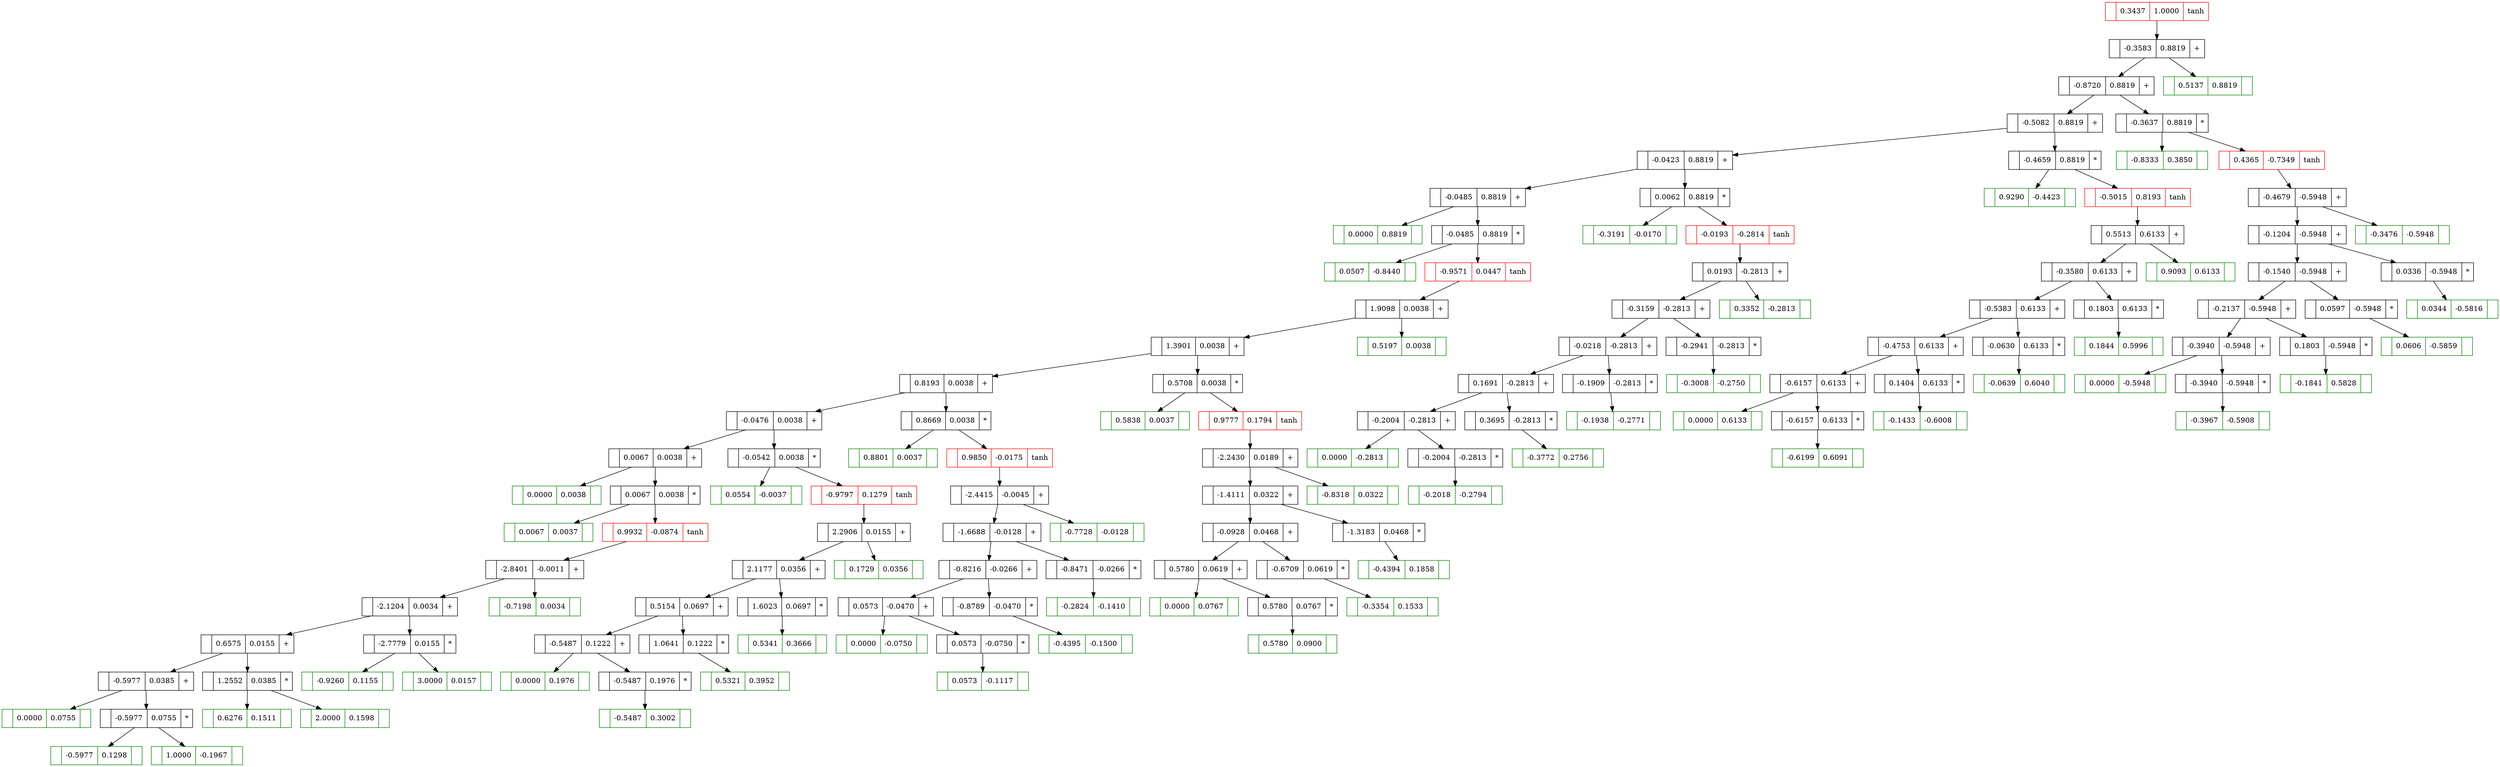 digraph Micrograd { 
	"6db96063-680b-4f47-a502-0a48ed81bef8"[color="#FF0000",fillcolor="#808080",label="|0.3437|1.0000|tanh",shape=record]; 
	"8861aecb-b599-48b4-8971-963dce102ab8"[label="|-0.3583|0.8819|+",shape=record]; 
	"0ee359b6-5235-4ccc-8478-c5ff5d8fc0f2"[label="|-0.8720|0.8819|+",shape=record]; 
	"89915a42-618b-4920-ac4d-474ba1a1aa4d"[label="|-0.5082|0.8819|+",shape=record]; 
	"2757b1c3-305e-45a8-ad26-96e0b1efef27"[label="|-0.0423|0.8819|+",shape=record]; 
	"ad8e3b96-8b72-46db-99fd-c04509ef0c6c"[label="|-0.0485|0.8819|+",shape=record]; 
	"7d6a7b1a-4c4b-41cd-ac8c-b6e815535701"[color="#008000",fillcolor="#90EE90",label="|0.0000|0.8819|",shape=record]; 
	"ad8e3b96-8b72-46db-99fd-c04509ef0c6c" -> "7d6a7b1a-4c4b-41cd-ac8c-b6e815535701"; 
	"0730da5b-1dfe-43dc-8a87-3baaeb3b1c89"[label="|-0.0485|0.8819|*",shape=record]; 
	"a0f3ca20-e826-4416-b123-9761197ee68c"[color="#008000",fillcolor="#90EE90",label="|0.0507|-0.8440|",shape=record]; 
	"0730da5b-1dfe-43dc-8a87-3baaeb3b1c89" -> "a0f3ca20-e826-4416-b123-9761197ee68c"; 
	"058b2f82-7b12-495a-8a9a-22de0d54fbea"[color="#FF0000",fillcolor="#808080",label="|-0.9571|0.0447|tanh",shape=record]; 
	"2c5f7bac-6acc-4d92-b5d1-ec29d1d03b9f"[label="|1.9098|0.0038|+",shape=record]; 
	"27f3c12b-ad62-413f-a462-3d87f0848fc4"[label="|1.3901|0.0038|+",shape=record]; 
	"1fe0c403-8de4-4116-9b94-8273778ab8be"[label="|0.8193|0.0038|+",shape=record]; 
	"8f33a04f-84f2-408b-aaff-244732445fba"[label="|-0.0476|0.0038|+",shape=record]; 
	"4808a704-7f13-46ab-9c56-5d396b057085"[label="|0.0067|0.0038|+",shape=record]; 
	"6cfa0a39-7f58-44b8-b035-61f4b7501a3e"[color="#008000",fillcolor="#90EE90",label="|0.0000|0.0038|",shape=record]; 
	"4808a704-7f13-46ab-9c56-5d396b057085" -> "6cfa0a39-7f58-44b8-b035-61f4b7501a3e"; 
	"8054ec73-9bb5-4d89-9de9-4085502f6177"[label="|0.0067|0.0038|*",shape=record]; 
	"8abc7345-b751-4230-86b4-f8d68141b68d"[color="#008000",fillcolor="#90EE90",label="|0.0067|0.0037|",shape=record]; 
	"8054ec73-9bb5-4d89-9de9-4085502f6177" -> "8abc7345-b751-4230-86b4-f8d68141b68d"; 
	"faca8ccf-31a2-4174-ad83-e533d8e1079a"[color="#FF0000",fillcolor="#808080",label="|0.9932|-0.0874|tanh",shape=record]; 
	"49c107ce-745e-4a37-a115-8fa4e4a53895"[label="|-2.8401|-0.0011|+",shape=record]; 
	"d854b668-7fdb-4701-ae11-11e885b05eea"[label="|-2.1204|0.0034|+",shape=record]; 
	"71eab1f6-e00c-48a1-ab7f-464348120c43"[label="|0.6575|0.0155|+",shape=record]; 
	"41cad9ac-d6bb-4fb7-b415-3c3c13d49266"[label="|-0.5977|0.0385|+",shape=record]; 
	"40678059-3c19-410a-bd8d-f2e1edf31e65"[color="#008000",fillcolor="#90EE90",label="|0.0000|0.0755|",shape=record]; 
	"41cad9ac-d6bb-4fb7-b415-3c3c13d49266" -> "40678059-3c19-410a-bd8d-f2e1edf31e65"; 
	"2063a668-a24a-4887-a204-bd9c6f89c587"[label="|-0.5977|0.0755|*",shape=record]; 
	"9a0e4d4b-715b-4018-be6b-a37fe52f2cf9"[color="#008000",fillcolor="#90EE90",label="|-0.5977|0.1298|",shape=record]; 
	"2063a668-a24a-4887-a204-bd9c6f89c587" -> "9a0e4d4b-715b-4018-be6b-a37fe52f2cf9"; 
	"ccb8fac3-3b38-4ade-8aa8-79360354fbbd"[color="#008000",fillcolor="#90EE90",label="|1.0000|-0.1967|",shape=record]; 
	"2063a668-a24a-4887-a204-bd9c6f89c587" -> "ccb8fac3-3b38-4ade-8aa8-79360354fbbd"; 
	"41cad9ac-d6bb-4fb7-b415-3c3c13d49266" -> "2063a668-a24a-4887-a204-bd9c6f89c587"; 
	"71eab1f6-e00c-48a1-ab7f-464348120c43" -> "41cad9ac-d6bb-4fb7-b415-3c3c13d49266"; 
	"2a419690-a50c-4531-9def-46467be3d6c8"[label="|1.2552|0.0385|*",shape=record]; 
	"4f10d8a4-1215-4c66-bfe0-02dd23330db6"[color="#008000",fillcolor="#90EE90",label="|0.6276|0.1511|",shape=record]; 
	"2a419690-a50c-4531-9def-46467be3d6c8" -> "4f10d8a4-1215-4c66-bfe0-02dd23330db6"; 
	"d681ff35-db98-4131-9042-8bd17eeeac4e"[color="#008000",fillcolor="#90EE90",label="|2.0000|0.1598|",shape=record]; 
	"2a419690-a50c-4531-9def-46467be3d6c8" -> "d681ff35-db98-4131-9042-8bd17eeeac4e"; 
	"71eab1f6-e00c-48a1-ab7f-464348120c43" -> "2a419690-a50c-4531-9def-46467be3d6c8"; 
	"d854b668-7fdb-4701-ae11-11e885b05eea" -> "71eab1f6-e00c-48a1-ab7f-464348120c43"; 
	"7efbaad0-699f-4d3d-9d07-b6e499deb483"[label="|-2.7779|0.0155|*",shape=record]; 
	"a7569c93-4fc5-4d88-9591-ff214b47d22e"[color="#008000",fillcolor="#90EE90",label="|-0.9260|0.1155|",shape=record]; 
	"7efbaad0-699f-4d3d-9d07-b6e499deb483" -> "a7569c93-4fc5-4d88-9591-ff214b47d22e"; 
	"ec22a1a4-5660-46c7-b1bf-70d46367c880"[color="#008000",fillcolor="#90EE90",label="|3.0000|0.0157|",shape=record]; 
	"7efbaad0-699f-4d3d-9d07-b6e499deb483" -> "ec22a1a4-5660-46c7-b1bf-70d46367c880"; 
	"d854b668-7fdb-4701-ae11-11e885b05eea" -> "7efbaad0-699f-4d3d-9d07-b6e499deb483"; 
	"49c107ce-745e-4a37-a115-8fa4e4a53895" -> "d854b668-7fdb-4701-ae11-11e885b05eea"; 
	"92ccbbdc-ba03-4908-94ac-a4d559d86afb"[color="#008000",fillcolor="#90EE90",label="|-0.7198|0.0034|",shape=record]; 
	"49c107ce-745e-4a37-a115-8fa4e4a53895" -> "92ccbbdc-ba03-4908-94ac-a4d559d86afb"; 
	"faca8ccf-31a2-4174-ad83-e533d8e1079a" -> "49c107ce-745e-4a37-a115-8fa4e4a53895"; 
	"8054ec73-9bb5-4d89-9de9-4085502f6177" -> "faca8ccf-31a2-4174-ad83-e533d8e1079a"; 
	"4808a704-7f13-46ab-9c56-5d396b057085" -> "8054ec73-9bb5-4d89-9de9-4085502f6177"; 
	"8f33a04f-84f2-408b-aaff-244732445fba" -> "4808a704-7f13-46ab-9c56-5d396b057085"; 
	"262200ff-6da9-48f5-a893-d8c5c764f200"[label="|-0.0542|0.0038|*",shape=record]; 
	"8897bc01-2fa2-4a8d-ba2c-a5dbcb707a5d"[color="#008000",fillcolor="#90EE90",label="|0.0554|-0.0037|",shape=record]; 
	"262200ff-6da9-48f5-a893-d8c5c764f200" -> "8897bc01-2fa2-4a8d-ba2c-a5dbcb707a5d"; 
	"8635aae1-b295-481b-92dd-9d4bb2ba8a5c"[color="#FF0000",fillcolor="#808080",label="|-0.9797|0.1279|tanh",shape=record]; 
	"9cfeda1a-2eff-471c-bc59-f258bc2395f3"[label="|2.2906|0.0155|+",shape=record]; 
	"5437d9e6-f806-4508-b263-2a8a2584c3a0"[label="|2.1177|0.0356|+",shape=record]; 
	"d500e344-e969-4dd7-afbc-dca64d82e8f1"[label="|0.5154|0.0697|+",shape=record]; 
	"7fe1ec9b-ef43-4a09-9138-07de8a0afb96"[label="|-0.5487|0.1222|+",shape=record]; 
	"810b66eb-138c-4abf-bb1d-882808604430"[color="#008000",fillcolor="#90EE90",label="|0.0000|0.1976|",shape=record]; 
	"7fe1ec9b-ef43-4a09-9138-07de8a0afb96" -> "810b66eb-138c-4abf-bb1d-882808604430"; 
	"1c9dd929-e838-4fa2-b8b3-354b422d86ee"[label="|-0.5487|0.1976|*",shape=record]; 
	"e6f0d7d0-87c6-4700-9221-f0a1d2006a18"[color="#008000",fillcolor="#90EE90",label="|-0.5487|0.3002|",shape=record]; 
	"1c9dd929-e838-4fa2-b8b3-354b422d86ee" -> "e6f0d7d0-87c6-4700-9221-f0a1d2006a18"; 
	"7fe1ec9b-ef43-4a09-9138-07de8a0afb96" -> "1c9dd929-e838-4fa2-b8b3-354b422d86ee"; 
	"d500e344-e969-4dd7-afbc-dca64d82e8f1" -> "7fe1ec9b-ef43-4a09-9138-07de8a0afb96"; 
	"3e52cc52-cc17-4220-a62c-2fb65f169d7c"[label="|1.0641|0.1222|*",shape=record]; 
	"17ac85f9-a19a-4944-96bd-794d9430de55"[color="#008000",fillcolor="#90EE90",label="|0.5321|0.3952|",shape=record]; 
	"3e52cc52-cc17-4220-a62c-2fb65f169d7c" -> "17ac85f9-a19a-4944-96bd-794d9430de55"; 
	"d500e344-e969-4dd7-afbc-dca64d82e8f1" -> "3e52cc52-cc17-4220-a62c-2fb65f169d7c"; 
	"5437d9e6-f806-4508-b263-2a8a2584c3a0" -> "d500e344-e969-4dd7-afbc-dca64d82e8f1"; 
	"a2ce4fe5-37a1-4749-b16e-3c7a4fe06d46"[label="|1.6023|0.0697|*",shape=record]; 
	"7f00a9e5-dfdc-4dc2-8e9c-b06f487e2681"[color="#008000",fillcolor="#90EE90",label="|0.5341|0.3666|",shape=record]; 
	"a2ce4fe5-37a1-4749-b16e-3c7a4fe06d46" -> "7f00a9e5-dfdc-4dc2-8e9c-b06f487e2681"; 
	"5437d9e6-f806-4508-b263-2a8a2584c3a0" -> "a2ce4fe5-37a1-4749-b16e-3c7a4fe06d46"; 
	"9cfeda1a-2eff-471c-bc59-f258bc2395f3" -> "5437d9e6-f806-4508-b263-2a8a2584c3a0"; 
	"94938676-c5fd-484e-8bc6-106e07341362"[color="#008000",fillcolor="#90EE90",label="|0.1729|0.0356|",shape=record]; 
	"9cfeda1a-2eff-471c-bc59-f258bc2395f3" -> "94938676-c5fd-484e-8bc6-106e07341362"; 
	"8635aae1-b295-481b-92dd-9d4bb2ba8a5c" -> "9cfeda1a-2eff-471c-bc59-f258bc2395f3"; 
	"262200ff-6da9-48f5-a893-d8c5c764f200" -> "8635aae1-b295-481b-92dd-9d4bb2ba8a5c"; 
	"8f33a04f-84f2-408b-aaff-244732445fba" -> "262200ff-6da9-48f5-a893-d8c5c764f200"; 
	"1fe0c403-8de4-4116-9b94-8273778ab8be" -> "8f33a04f-84f2-408b-aaff-244732445fba"; 
	"4ad78f67-12be-4d4e-af86-e05f1cb088f7"[label="|0.8669|0.0038|*",shape=record]; 
	"7f5ca05e-e14e-4279-9545-677084167f7c"[color="#008000",fillcolor="#90EE90",label="|0.8801|0.0037|",shape=record]; 
	"4ad78f67-12be-4d4e-af86-e05f1cb088f7" -> "7f5ca05e-e14e-4279-9545-677084167f7c"; 
	"bbaa12bb-838b-48d3-a9f4-04006e3c0be6"[color="#FF0000",fillcolor="#808080",label="|0.9850|-0.0175|tanh",shape=record]; 
	"44d8c334-fb74-4dc2-af54-fd01c762fbe1"[label="|-2.4415|-0.0045|+",shape=record]; 
	"014306cd-9a4a-48e1-9068-7e16389f9476"[label="|-1.6688|-0.0128|+",shape=record]; 
	"040996ab-9dc4-4b77-86c6-2a7aea88580c"[label="|-0.8216|-0.0266|+",shape=record]; 
	"1f28b105-49fd-41ca-9197-c692ac553cd1"[label="|0.0573|-0.0470|+",shape=record]; 
	"124d7243-1b5e-4f52-a8ab-aaf39b0fcad6"[color="#008000",fillcolor="#90EE90",label="|0.0000|-0.0750|",shape=record]; 
	"1f28b105-49fd-41ca-9197-c692ac553cd1" -> "124d7243-1b5e-4f52-a8ab-aaf39b0fcad6"; 
	"e09696e5-a3c3-4cab-b5ec-ed80c9b08d7a"[label="|0.0573|-0.0750|*",shape=record]; 
	"07a87208-0826-46fa-99f1-99f5e8b63c2d"[color="#008000",fillcolor="#90EE90",label="|0.0573|-0.1117|",shape=record]; 
	"e09696e5-a3c3-4cab-b5ec-ed80c9b08d7a" -> "07a87208-0826-46fa-99f1-99f5e8b63c2d"; 
	"1f28b105-49fd-41ca-9197-c692ac553cd1" -> "e09696e5-a3c3-4cab-b5ec-ed80c9b08d7a"; 
	"040996ab-9dc4-4b77-86c6-2a7aea88580c" -> "1f28b105-49fd-41ca-9197-c692ac553cd1"; 
	"40f8c22a-ef3d-4c77-8f03-a727e7a414fd"[label="|-0.8789|-0.0470|*",shape=record]; 
	"2830fcb5-3dd7-4e5b-a044-331ef5360785"[color="#008000",fillcolor="#90EE90",label="|-0.4395|-0.1500|",shape=record]; 
	"40f8c22a-ef3d-4c77-8f03-a727e7a414fd" -> "2830fcb5-3dd7-4e5b-a044-331ef5360785"; 
	"040996ab-9dc4-4b77-86c6-2a7aea88580c" -> "40f8c22a-ef3d-4c77-8f03-a727e7a414fd"; 
	"014306cd-9a4a-48e1-9068-7e16389f9476" -> "040996ab-9dc4-4b77-86c6-2a7aea88580c"; 
	"cd46bd1d-4709-408f-8df7-6ce6c692bb66"[label="|-0.8471|-0.0266|*",shape=record]; 
	"29aed95a-4388-4db1-8542-78080b7ab9f0"[color="#008000",fillcolor="#90EE90",label="|-0.2824|-0.1410|",shape=record]; 
	"cd46bd1d-4709-408f-8df7-6ce6c692bb66" -> "29aed95a-4388-4db1-8542-78080b7ab9f0"; 
	"014306cd-9a4a-48e1-9068-7e16389f9476" -> "cd46bd1d-4709-408f-8df7-6ce6c692bb66"; 
	"44d8c334-fb74-4dc2-af54-fd01c762fbe1" -> "014306cd-9a4a-48e1-9068-7e16389f9476"; 
	"6e8c3e70-9631-4bfc-9076-b5e1ba74fa52"[color="#008000",fillcolor="#90EE90",label="|-0.7728|-0.0128|",shape=record]; 
	"44d8c334-fb74-4dc2-af54-fd01c762fbe1" -> "6e8c3e70-9631-4bfc-9076-b5e1ba74fa52"; 
	"bbaa12bb-838b-48d3-a9f4-04006e3c0be6" -> "44d8c334-fb74-4dc2-af54-fd01c762fbe1"; 
	"4ad78f67-12be-4d4e-af86-e05f1cb088f7" -> "bbaa12bb-838b-48d3-a9f4-04006e3c0be6"; 
	"1fe0c403-8de4-4116-9b94-8273778ab8be" -> "4ad78f67-12be-4d4e-af86-e05f1cb088f7"; 
	"27f3c12b-ad62-413f-a462-3d87f0848fc4" -> "1fe0c403-8de4-4116-9b94-8273778ab8be"; 
	"6d81d660-7137-4e4c-b5bc-e0a86409f6dd"[label="|0.5708|0.0038|*",shape=record]; 
	"b3b50604-a82d-4a77-9282-d03d4f42ffa1"[color="#008000",fillcolor="#90EE90",label="|0.5838|0.0037|",shape=record]; 
	"6d81d660-7137-4e4c-b5bc-e0a86409f6dd" -> "b3b50604-a82d-4a77-9282-d03d4f42ffa1"; 
	"d9c15346-b50b-4cb9-9b6b-dabad7789d80"[color="#FF0000",fillcolor="#808080",label="|0.9777|0.1794|tanh",shape=record]; 
	"faa9e295-f99f-4f3a-a0eb-55ef62df0259"[label="|-2.2430|0.0189|+",shape=record]; 
	"1cc106b8-d97b-44da-aaef-d484347c708c"[label="|-1.4111|0.0322|+",shape=record]; 
	"ed487748-5e0b-407e-bda5-0fe7af12a5a1"[label="|-0.0928|0.0468|+",shape=record]; 
	"1d8fb4af-008e-45c5-9782-2b8baff632ef"[label="|0.5780|0.0619|+",shape=record]; 
	"34404305-2f8a-45ff-a055-1e736357b50f"[color="#008000",fillcolor="#90EE90",label="|0.0000|0.0767|",shape=record]; 
	"1d8fb4af-008e-45c5-9782-2b8baff632ef" -> "34404305-2f8a-45ff-a055-1e736357b50f"; 
	"c96b7105-818e-4de7-bd10-ffdfd2ea4f5c"[label="|0.5780|0.0767|*",shape=record]; 
	"1331d2b8-9862-42b2-adbf-04a55b166bb0"[color="#008000",fillcolor="#90EE90",label="|0.5780|0.0900|",shape=record]; 
	"c96b7105-818e-4de7-bd10-ffdfd2ea4f5c" -> "1331d2b8-9862-42b2-adbf-04a55b166bb0"; 
	"1d8fb4af-008e-45c5-9782-2b8baff632ef" -> "c96b7105-818e-4de7-bd10-ffdfd2ea4f5c"; 
	"ed487748-5e0b-407e-bda5-0fe7af12a5a1" -> "1d8fb4af-008e-45c5-9782-2b8baff632ef"; 
	"b6fa316d-4080-4713-a5be-cb156d6a0c31"[label="|-0.6709|0.0619|*",shape=record]; 
	"2bac431f-abba-4173-8d07-0d6801285d9b"[color="#008000",fillcolor="#90EE90",label="|-0.3354|0.1533|",shape=record]; 
	"b6fa316d-4080-4713-a5be-cb156d6a0c31" -> "2bac431f-abba-4173-8d07-0d6801285d9b"; 
	"ed487748-5e0b-407e-bda5-0fe7af12a5a1" -> "b6fa316d-4080-4713-a5be-cb156d6a0c31"; 
	"1cc106b8-d97b-44da-aaef-d484347c708c" -> "ed487748-5e0b-407e-bda5-0fe7af12a5a1"; 
	"1694eefa-c791-4443-9b08-d0bb28bf3737"[label="|-1.3183|0.0468|*",shape=record]; 
	"ad40105e-9480-4ec0-8624-3d2501cb347a"[color="#008000",fillcolor="#90EE90",label="|-0.4394|0.1858|",shape=record]; 
	"1694eefa-c791-4443-9b08-d0bb28bf3737" -> "ad40105e-9480-4ec0-8624-3d2501cb347a"; 
	"1cc106b8-d97b-44da-aaef-d484347c708c" -> "1694eefa-c791-4443-9b08-d0bb28bf3737"; 
	"faa9e295-f99f-4f3a-a0eb-55ef62df0259" -> "1cc106b8-d97b-44da-aaef-d484347c708c"; 
	"8bb662d5-fd94-4143-97f7-6da2b249a66d"[color="#008000",fillcolor="#90EE90",label="|-0.8318|0.0322|",shape=record]; 
	"faa9e295-f99f-4f3a-a0eb-55ef62df0259" -> "8bb662d5-fd94-4143-97f7-6da2b249a66d"; 
	"d9c15346-b50b-4cb9-9b6b-dabad7789d80" -> "faa9e295-f99f-4f3a-a0eb-55ef62df0259"; 
	"6d81d660-7137-4e4c-b5bc-e0a86409f6dd" -> "d9c15346-b50b-4cb9-9b6b-dabad7789d80"; 
	"27f3c12b-ad62-413f-a462-3d87f0848fc4" -> "6d81d660-7137-4e4c-b5bc-e0a86409f6dd"; 
	"2c5f7bac-6acc-4d92-b5d1-ec29d1d03b9f" -> "27f3c12b-ad62-413f-a462-3d87f0848fc4"; 
	"81050eb7-55dc-427d-a3a1-1798c98fbf8d"[color="#008000",fillcolor="#90EE90",label="|0.5197|0.0038|",shape=record]; 
	"2c5f7bac-6acc-4d92-b5d1-ec29d1d03b9f" -> "81050eb7-55dc-427d-a3a1-1798c98fbf8d"; 
	"058b2f82-7b12-495a-8a9a-22de0d54fbea" -> "2c5f7bac-6acc-4d92-b5d1-ec29d1d03b9f"; 
	"0730da5b-1dfe-43dc-8a87-3baaeb3b1c89" -> "058b2f82-7b12-495a-8a9a-22de0d54fbea"; 
	"ad8e3b96-8b72-46db-99fd-c04509ef0c6c" -> "0730da5b-1dfe-43dc-8a87-3baaeb3b1c89"; 
	"2757b1c3-305e-45a8-ad26-96e0b1efef27" -> "ad8e3b96-8b72-46db-99fd-c04509ef0c6c"; 
	"2b4f6181-793e-46d7-98f7-03d575a911ac"[label="|0.0062|0.8819|*",shape=record]; 
	"bf88dd9c-9d96-4162-9057-991cf993d3cc"[color="#008000",fillcolor="#90EE90",label="|-0.3191|-0.0170|",shape=record]; 
	"2b4f6181-793e-46d7-98f7-03d575a911ac" -> "bf88dd9c-9d96-4162-9057-991cf993d3cc"; 
	"2da472e9-1e4a-45c9-83f7-a31ff1980e16"[color="#FF0000",fillcolor="#808080",label="|-0.0193|-0.2814|tanh",shape=record]; 
	"d6f24d52-1d6b-4e1c-8317-4caa0e6e4ee6"[label="|0.0193|-0.2813|+",shape=record]; 
	"edefc01c-62ce-4ee9-afb1-3fa94b5456a6"[label="|-0.3159|-0.2813|+",shape=record]; 
	"4cfc1d83-9962-49c4-ba65-682ddd49c017"[label="|-0.0218|-0.2813|+",shape=record]; 
	"cdb4282f-10c2-4140-9802-58c805ae3d8c"[label="|0.1691|-0.2813|+",shape=record]; 
	"a4f8dc16-e161-417e-a6f6-efa9b7acbc7f"[label="|-0.2004|-0.2813|+",shape=record]; 
	"85aa4cff-9488-4188-b7dc-a0c352e79749"[color="#008000",fillcolor="#90EE90",label="|0.0000|-0.2813|",shape=record]; 
	"a4f8dc16-e161-417e-a6f6-efa9b7acbc7f" -> "85aa4cff-9488-4188-b7dc-a0c352e79749"; 
	"2ec50a36-9187-4d2b-940d-d78f279d52a4"[label="|-0.2004|-0.2813|*",shape=record]; 
	"e90b968a-ae59-46b7-88b6-2ecf48c061f2"[color="#008000",fillcolor="#90EE90",label="|-0.2018|-0.2794|",shape=record]; 
	"2ec50a36-9187-4d2b-940d-d78f279d52a4" -> "e90b968a-ae59-46b7-88b6-2ecf48c061f2"; 
	"a4f8dc16-e161-417e-a6f6-efa9b7acbc7f" -> "2ec50a36-9187-4d2b-940d-d78f279d52a4"; 
	"cdb4282f-10c2-4140-9802-58c805ae3d8c" -> "a4f8dc16-e161-417e-a6f6-efa9b7acbc7f"; 
	"a91b1f72-8052-40b0-9be4-dedc9d621943"[label="|0.3695|-0.2813|*",shape=record]; 
	"44b6c46d-8d9b-4866-943d-ec6429236451"[color="#008000",fillcolor="#90EE90",label="|-0.3772|0.2756|",shape=record]; 
	"a91b1f72-8052-40b0-9be4-dedc9d621943" -> "44b6c46d-8d9b-4866-943d-ec6429236451"; 
	"cdb4282f-10c2-4140-9802-58c805ae3d8c" -> "a91b1f72-8052-40b0-9be4-dedc9d621943"; 
	"4cfc1d83-9962-49c4-ba65-682ddd49c017" -> "cdb4282f-10c2-4140-9802-58c805ae3d8c"; 
	"31c20a23-a3e1-43be-8130-f0e5db1de4b2"[label="|-0.1909|-0.2813|*",shape=record]; 
	"f6522188-a03e-4aeb-a78d-8e312cfbdcb6"[color="#008000",fillcolor="#90EE90",label="|-0.1938|-0.2771|",shape=record]; 
	"31c20a23-a3e1-43be-8130-f0e5db1de4b2" -> "f6522188-a03e-4aeb-a78d-8e312cfbdcb6"; 
	"4cfc1d83-9962-49c4-ba65-682ddd49c017" -> "31c20a23-a3e1-43be-8130-f0e5db1de4b2"; 
	"edefc01c-62ce-4ee9-afb1-3fa94b5456a6" -> "4cfc1d83-9962-49c4-ba65-682ddd49c017"; 
	"05ae53b1-2e98-4fdd-9d95-7479c93be8a6"[label="|-0.2941|-0.2813|*",shape=record]; 
	"67cc234e-66e8-4805-89d6-ddf4aaa97dd4"[color="#008000",fillcolor="#90EE90",label="|-0.3008|-0.2750|",shape=record]; 
	"05ae53b1-2e98-4fdd-9d95-7479c93be8a6" -> "67cc234e-66e8-4805-89d6-ddf4aaa97dd4"; 
	"edefc01c-62ce-4ee9-afb1-3fa94b5456a6" -> "05ae53b1-2e98-4fdd-9d95-7479c93be8a6"; 
	"d6f24d52-1d6b-4e1c-8317-4caa0e6e4ee6" -> "edefc01c-62ce-4ee9-afb1-3fa94b5456a6"; 
	"fc8dce7f-f76a-4145-ae5d-423b71ea9ec4"[color="#008000",fillcolor="#90EE90",label="|0.3352|-0.2813|",shape=record]; 
	"d6f24d52-1d6b-4e1c-8317-4caa0e6e4ee6" -> "fc8dce7f-f76a-4145-ae5d-423b71ea9ec4"; 
	"2da472e9-1e4a-45c9-83f7-a31ff1980e16" -> "d6f24d52-1d6b-4e1c-8317-4caa0e6e4ee6"; 
	"2b4f6181-793e-46d7-98f7-03d575a911ac" -> "2da472e9-1e4a-45c9-83f7-a31ff1980e16"; 
	"2757b1c3-305e-45a8-ad26-96e0b1efef27" -> "2b4f6181-793e-46d7-98f7-03d575a911ac"; 
	"89915a42-618b-4920-ac4d-474ba1a1aa4d" -> "2757b1c3-305e-45a8-ad26-96e0b1efef27"; 
	"63507706-544b-4d5c-b1eb-80961477a551"[label="|-0.4659|0.8819|*",shape=record]; 
	"03537f0f-7c54-4753-9642-11086ada227b"[color="#008000",fillcolor="#90EE90",label="|0.9290|-0.4423|",shape=record]; 
	"63507706-544b-4d5c-b1eb-80961477a551" -> "03537f0f-7c54-4753-9642-11086ada227b"; 
	"bfa05cbd-0413-4818-a38b-b4628a21cead"[color="#FF0000",fillcolor="#808080",label="|-0.5015|0.8193|tanh",shape=record]; 
	"301a7aff-b698-434f-8011-671570d090be"[label="|0.5513|0.6133|+",shape=record]; 
	"0879d5c5-2524-4d27-a262-d6dffd41c698"[label="|-0.3580|0.6133|+",shape=record]; 
	"554c95b4-342f-4f3b-b68f-8af76a11c875"[label="|-0.5383|0.6133|+",shape=record]; 
	"15829b38-2f10-4f62-bc4d-cb3d1f22e53d"[label="|-0.4753|0.6133|+",shape=record]; 
	"2ce0900b-f2cd-47ca-a2ac-16a116da94b3"[label="|-0.6157|0.6133|+",shape=record]; 
	"0162f435-2704-41b6-938b-1407fdad46dc"[color="#008000",fillcolor="#90EE90",label="|0.0000|0.6133|",shape=record]; 
	"2ce0900b-f2cd-47ca-a2ac-16a116da94b3" -> "0162f435-2704-41b6-938b-1407fdad46dc"; 
	"46e7083b-6a61-408d-a3c5-9e9a9831fd08"[label="|-0.6157|0.6133|*",shape=record]; 
	"16a3cfae-4928-4722-afd6-98ea6d45f9c1"[color="#008000",fillcolor="#90EE90",label="|-0.6199|0.6091|",shape=record]; 
	"46e7083b-6a61-408d-a3c5-9e9a9831fd08" -> "16a3cfae-4928-4722-afd6-98ea6d45f9c1"; 
	"2ce0900b-f2cd-47ca-a2ac-16a116da94b3" -> "46e7083b-6a61-408d-a3c5-9e9a9831fd08"; 
	"15829b38-2f10-4f62-bc4d-cb3d1f22e53d" -> "2ce0900b-f2cd-47ca-a2ac-16a116da94b3"; 
	"76e3e0ec-a4a3-471b-bc8a-71ed42de7591"[label="|0.1404|0.6133|*",shape=record]; 
	"a641b330-fbb1-46d1-a885-1ef2246860ef"[color="#008000",fillcolor="#90EE90",label="|-0.1433|-0.6008|",shape=record]; 
	"76e3e0ec-a4a3-471b-bc8a-71ed42de7591" -> "a641b330-fbb1-46d1-a885-1ef2246860ef"; 
	"15829b38-2f10-4f62-bc4d-cb3d1f22e53d" -> "76e3e0ec-a4a3-471b-bc8a-71ed42de7591"; 
	"554c95b4-342f-4f3b-b68f-8af76a11c875" -> "15829b38-2f10-4f62-bc4d-cb3d1f22e53d"; 
	"e4f74f18-443f-4a0f-82cd-13d6ba3a1790"[label="|-0.0630|0.6133|*",shape=record]; 
	"1f8165fa-4f7d-4f89-9cce-de114a6e1ec1"[color="#008000",fillcolor="#90EE90",label="|-0.0639|0.6040|",shape=record]; 
	"e4f74f18-443f-4a0f-82cd-13d6ba3a1790" -> "1f8165fa-4f7d-4f89-9cce-de114a6e1ec1"; 
	"554c95b4-342f-4f3b-b68f-8af76a11c875" -> "e4f74f18-443f-4a0f-82cd-13d6ba3a1790"; 
	"0879d5c5-2524-4d27-a262-d6dffd41c698" -> "554c95b4-342f-4f3b-b68f-8af76a11c875"; 
	"a9e49e91-ce95-45e7-813c-d2d82d6ec1b6"[label="|0.1803|0.6133|*",shape=record]; 
	"73820c2c-4ffe-41e5-99e9-586d557c7881"[color="#008000",fillcolor="#90EE90",label="|0.1844|0.5996|",shape=record]; 
	"a9e49e91-ce95-45e7-813c-d2d82d6ec1b6" -> "73820c2c-4ffe-41e5-99e9-586d557c7881"; 
	"0879d5c5-2524-4d27-a262-d6dffd41c698" -> "a9e49e91-ce95-45e7-813c-d2d82d6ec1b6"; 
	"301a7aff-b698-434f-8011-671570d090be" -> "0879d5c5-2524-4d27-a262-d6dffd41c698"; 
	"0ea2d677-4623-4e54-9b47-e87702d6b218"[color="#008000",fillcolor="#90EE90",label="|0.9093|0.6133|",shape=record]; 
	"301a7aff-b698-434f-8011-671570d090be" -> "0ea2d677-4623-4e54-9b47-e87702d6b218"; 
	"bfa05cbd-0413-4818-a38b-b4628a21cead" -> "301a7aff-b698-434f-8011-671570d090be"; 
	"63507706-544b-4d5c-b1eb-80961477a551" -> "bfa05cbd-0413-4818-a38b-b4628a21cead"; 
	"89915a42-618b-4920-ac4d-474ba1a1aa4d" -> "63507706-544b-4d5c-b1eb-80961477a551"; 
	"0ee359b6-5235-4ccc-8478-c5ff5d8fc0f2" -> "89915a42-618b-4920-ac4d-474ba1a1aa4d"; 
	"ecdb8d20-d9fd-411f-8858-9954f2694a31"[label="|-0.3637|0.8819|*",shape=record]; 
	"a9dadcde-d5f2-4fa3-840b-e69d826be346"[color="#008000",fillcolor="#90EE90",label="|-0.8333|0.3850|",shape=record]; 
	"ecdb8d20-d9fd-411f-8858-9954f2694a31" -> "a9dadcde-d5f2-4fa3-840b-e69d826be346"; 
	"4794ea86-72d9-4cf2-9a60-58ecf839548e"[color="#FF0000",fillcolor="#808080",label="|0.4365|-0.7349|tanh",shape=record]; 
	"fbf76a13-853d-4941-ba13-272515576fad"[label="|-0.4679|-0.5948|+",shape=record]; 
	"66fa7f70-0f26-483d-a73a-6824b964b2c9"[label="|-0.1204|-0.5948|+",shape=record]; 
	"00c853f4-5083-4ad0-ac92-522f0049d251"[label="|-0.1540|-0.5948|+",shape=record]; 
	"e23ed6ab-0660-4c09-9669-9bc189209206"[label="|-0.2137|-0.5948|+",shape=record]; 
	"97e42986-0de4-4605-956a-031cb4624cfd"[label="|-0.3940|-0.5948|+",shape=record]; 
	"ab79a95f-aef5-4732-a29b-eb06087dc6fd"[color="#008000",fillcolor="#90EE90",label="|0.0000|-0.5948|",shape=record]; 
	"97e42986-0de4-4605-956a-031cb4624cfd" -> "ab79a95f-aef5-4732-a29b-eb06087dc6fd"; 
	"2a0b9616-65e2-45e1-be36-765f6977bc4e"[label="|-0.3940|-0.5948|*",shape=record]; 
	"f7e1aae1-8101-41be-a768-1988feeea836"[color="#008000",fillcolor="#90EE90",label="|-0.3967|-0.5908|",shape=record]; 
	"2a0b9616-65e2-45e1-be36-765f6977bc4e" -> "f7e1aae1-8101-41be-a768-1988feeea836"; 
	"97e42986-0de4-4605-956a-031cb4624cfd" -> "2a0b9616-65e2-45e1-be36-765f6977bc4e"; 
	"e23ed6ab-0660-4c09-9669-9bc189209206" -> "97e42986-0de4-4605-956a-031cb4624cfd"; 
	"3ff830f2-98c3-4e49-8099-a2a4748be2d1"[label="|0.1803|-0.5948|*",shape=record]; 
	"aad1d0f5-e44d-4d53-93a0-8b067073ee66"[color="#008000",fillcolor="#90EE90",label="|-0.1841|0.5828|",shape=record]; 
	"3ff830f2-98c3-4e49-8099-a2a4748be2d1" -> "aad1d0f5-e44d-4d53-93a0-8b067073ee66"; 
	"e23ed6ab-0660-4c09-9669-9bc189209206" -> "3ff830f2-98c3-4e49-8099-a2a4748be2d1"; 
	"00c853f4-5083-4ad0-ac92-522f0049d251" -> "e23ed6ab-0660-4c09-9669-9bc189209206"; 
	"6a52c2d9-943c-450c-b93e-7fef911c5a6d"[label="|0.0597|-0.5948|*",shape=record]; 
	"c19cb477-a47c-4dc4-b42c-62ab3b211a23"[color="#008000",fillcolor="#90EE90",label="|0.0606|-0.5859|",shape=record]; 
	"6a52c2d9-943c-450c-b93e-7fef911c5a6d" -> "c19cb477-a47c-4dc4-b42c-62ab3b211a23"; 
	"00c853f4-5083-4ad0-ac92-522f0049d251" -> "6a52c2d9-943c-450c-b93e-7fef911c5a6d"; 
	"66fa7f70-0f26-483d-a73a-6824b964b2c9" -> "00c853f4-5083-4ad0-ac92-522f0049d251"; 
	"01111f30-07d4-4ea3-9060-9d1b54f98c77"[label="|0.0336|-0.5948|*",shape=record]; 
	"9f44dea7-4b72-44a6-a53e-8895dae691ee"[color="#008000",fillcolor="#90EE90",label="|0.0344|-0.5816|",shape=record]; 
	"01111f30-07d4-4ea3-9060-9d1b54f98c77" -> "9f44dea7-4b72-44a6-a53e-8895dae691ee"; 
	"66fa7f70-0f26-483d-a73a-6824b964b2c9" -> "01111f30-07d4-4ea3-9060-9d1b54f98c77"; 
	"fbf76a13-853d-4941-ba13-272515576fad" -> "66fa7f70-0f26-483d-a73a-6824b964b2c9"; 
	"fec4e24f-00c9-4850-bfe5-99655e03aecf"[color="#008000",fillcolor="#90EE90",label="|-0.3476|-0.5948|",shape=record]; 
	"fbf76a13-853d-4941-ba13-272515576fad" -> "fec4e24f-00c9-4850-bfe5-99655e03aecf"; 
	"4794ea86-72d9-4cf2-9a60-58ecf839548e" -> "fbf76a13-853d-4941-ba13-272515576fad"; 
	"ecdb8d20-d9fd-411f-8858-9954f2694a31" -> "4794ea86-72d9-4cf2-9a60-58ecf839548e"; 
	"0ee359b6-5235-4ccc-8478-c5ff5d8fc0f2" -> "ecdb8d20-d9fd-411f-8858-9954f2694a31"; 
	"8861aecb-b599-48b4-8971-963dce102ab8" -> "0ee359b6-5235-4ccc-8478-c5ff5d8fc0f2"; 
	"a81926c2-0eed-465a-9e9e-2bb84170153a"[color="#008000",fillcolor="#90EE90",label="|0.5137|0.8819|",shape=record]; 
	"8861aecb-b599-48b4-8971-963dce102ab8" -> "a81926c2-0eed-465a-9e9e-2bb84170153a"; 
	"6db96063-680b-4f47-a502-0a48ed81bef8" -> "8861aecb-b599-48b4-8971-963dce102ab8"; 
}